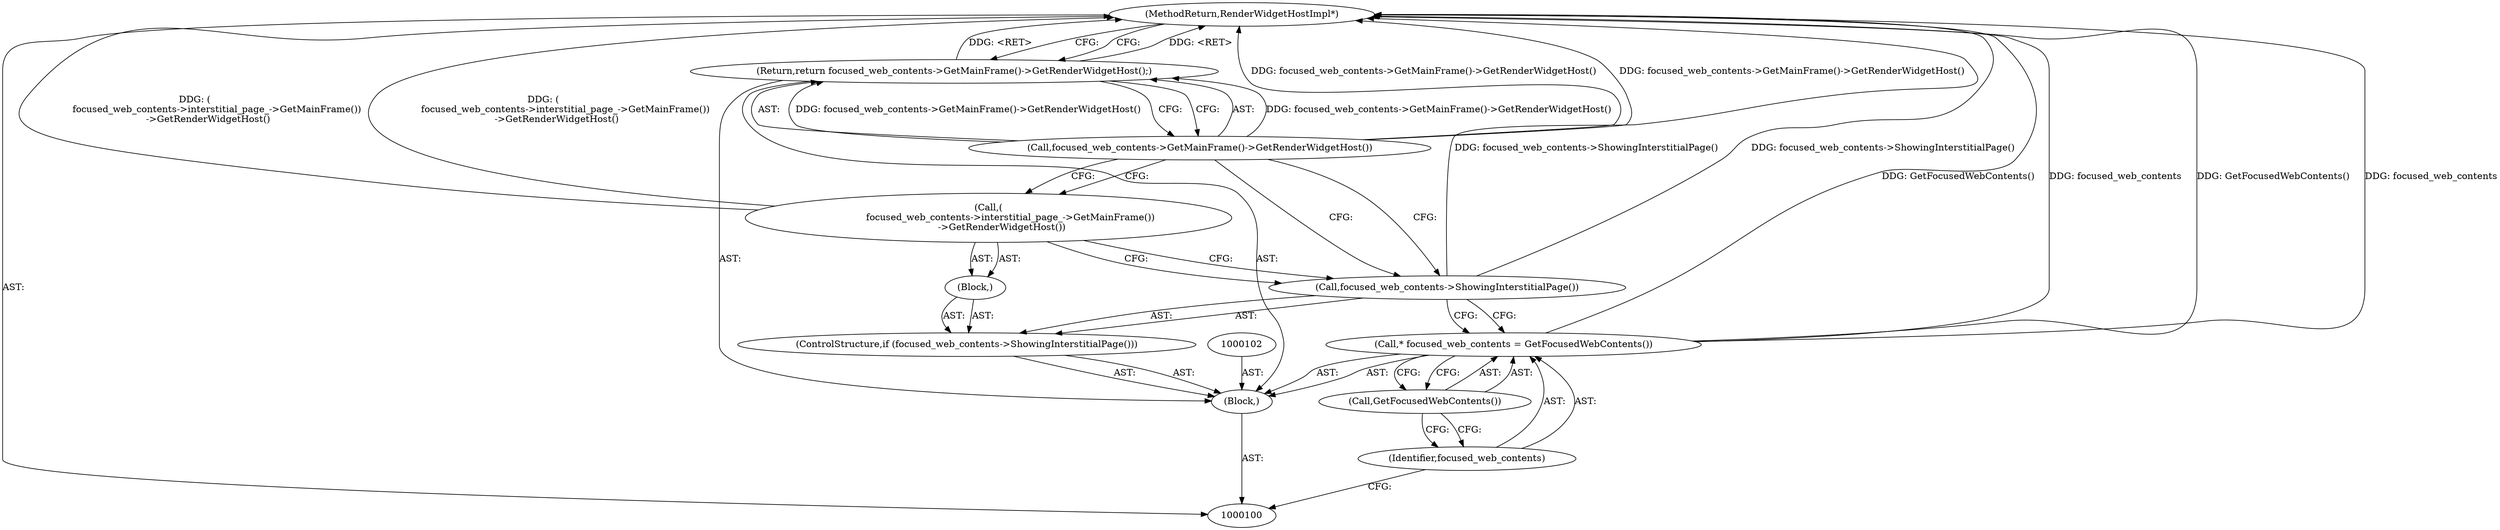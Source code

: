 digraph "0_Chrome_adca986a53b31b6da4cb22f8e755f6856daea89a_10" {
"1000112" [label="(MethodReturn,RenderWidgetHostImpl*)"];
"1000101" [label="(Block,)"];
"1000110" [label="(Return,return focused_web_contents->GetMainFrame()->GetRenderWidgetHost();)"];
"1000111" [label="(Call,focused_web_contents->GetMainFrame()->GetRenderWidgetHost())"];
"1000103" [label="(Call,* focused_web_contents = GetFocusedWebContents())"];
"1000104" [label="(Identifier,focused_web_contents)"];
"1000105" [label="(Call,GetFocusedWebContents())"];
"1000106" [label="(ControlStructure,if (focused_web_contents->ShowingInterstitialPage()))"];
"1000108" [label="(Block,)"];
"1000107" [label="(Call,focused_web_contents->ShowingInterstitialPage())"];
"1000109" [label="(Call,(\n               focused_web_contents->interstitial_page_->GetMainFrame())\n         ->GetRenderWidgetHost())"];
"1000112" -> "1000100"  [label="AST: "];
"1000112" -> "1000110"  [label="CFG: "];
"1000107" -> "1000112"  [label="DDG: focused_web_contents->ShowingInterstitialPage()"];
"1000103" -> "1000112"  [label="DDG: focused_web_contents"];
"1000103" -> "1000112"  [label="DDG: GetFocusedWebContents()"];
"1000111" -> "1000112"  [label="DDG: focused_web_contents->GetMainFrame()->GetRenderWidgetHost()"];
"1000109" -> "1000112"  [label="DDG: (\n               focused_web_contents->interstitial_page_->GetMainFrame())\n         ->GetRenderWidgetHost()"];
"1000110" -> "1000112"  [label="DDG: <RET>"];
"1000101" -> "1000100"  [label="AST: "];
"1000102" -> "1000101"  [label="AST: "];
"1000103" -> "1000101"  [label="AST: "];
"1000106" -> "1000101"  [label="AST: "];
"1000110" -> "1000101"  [label="AST: "];
"1000110" -> "1000101"  [label="AST: "];
"1000110" -> "1000111"  [label="CFG: "];
"1000111" -> "1000110"  [label="AST: "];
"1000112" -> "1000110"  [label="CFG: "];
"1000110" -> "1000112"  [label="DDG: <RET>"];
"1000111" -> "1000110"  [label="DDG: focused_web_contents->GetMainFrame()->GetRenderWidgetHost()"];
"1000111" -> "1000110"  [label="AST: "];
"1000111" -> "1000109"  [label="CFG: "];
"1000111" -> "1000107"  [label="CFG: "];
"1000110" -> "1000111"  [label="CFG: "];
"1000111" -> "1000112"  [label="DDG: focused_web_contents->GetMainFrame()->GetRenderWidgetHost()"];
"1000111" -> "1000110"  [label="DDG: focused_web_contents->GetMainFrame()->GetRenderWidgetHost()"];
"1000103" -> "1000101"  [label="AST: "];
"1000103" -> "1000105"  [label="CFG: "];
"1000104" -> "1000103"  [label="AST: "];
"1000105" -> "1000103"  [label="AST: "];
"1000107" -> "1000103"  [label="CFG: "];
"1000103" -> "1000112"  [label="DDG: focused_web_contents"];
"1000103" -> "1000112"  [label="DDG: GetFocusedWebContents()"];
"1000104" -> "1000103"  [label="AST: "];
"1000104" -> "1000100"  [label="CFG: "];
"1000105" -> "1000104"  [label="CFG: "];
"1000105" -> "1000103"  [label="AST: "];
"1000105" -> "1000104"  [label="CFG: "];
"1000103" -> "1000105"  [label="CFG: "];
"1000106" -> "1000101"  [label="AST: "];
"1000107" -> "1000106"  [label="AST: "];
"1000108" -> "1000106"  [label="AST: "];
"1000108" -> "1000106"  [label="AST: "];
"1000109" -> "1000108"  [label="AST: "];
"1000107" -> "1000106"  [label="AST: "];
"1000107" -> "1000103"  [label="CFG: "];
"1000109" -> "1000107"  [label="CFG: "];
"1000111" -> "1000107"  [label="CFG: "];
"1000107" -> "1000112"  [label="DDG: focused_web_contents->ShowingInterstitialPage()"];
"1000109" -> "1000108"  [label="AST: "];
"1000109" -> "1000107"  [label="CFG: "];
"1000111" -> "1000109"  [label="CFG: "];
"1000109" -> "1000112"  [label="DDG: (\n               focused_web_contents->interstitial_page_->GetMainFrame())\n         ->GetRenderWidgetHost()"];
}
